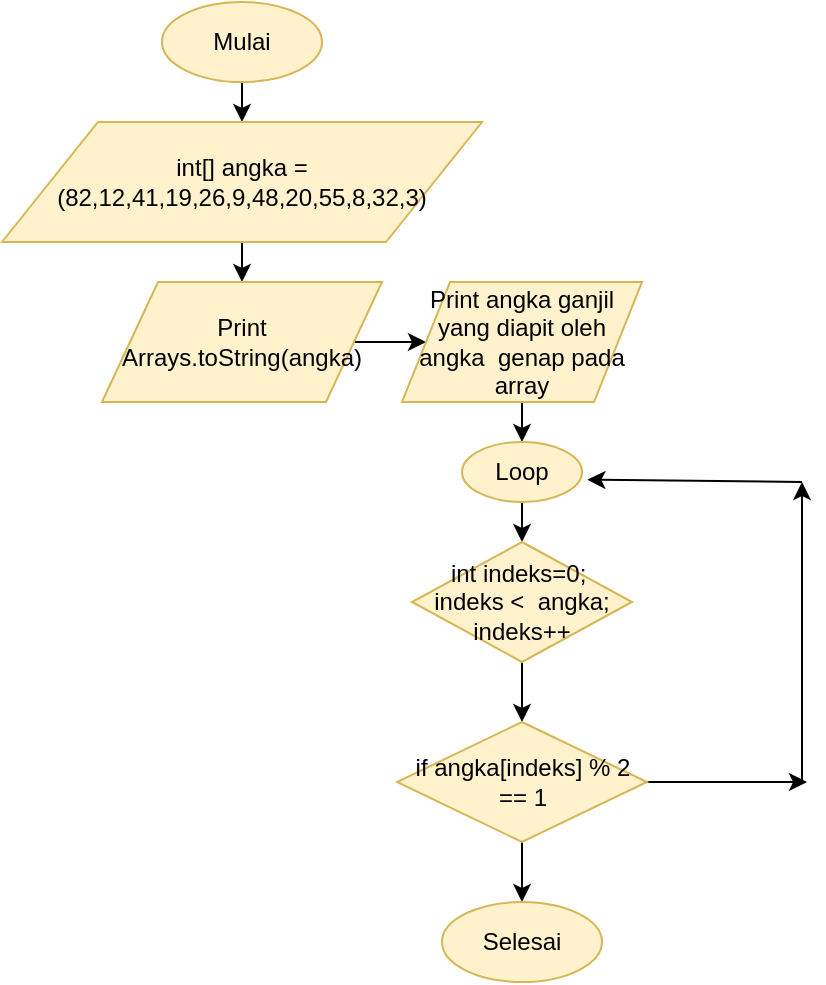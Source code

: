 <mxfile version="13.0.7" type="device"><diagram id="vYbxWWgf4C5Ga1u2s8Jv" name="Page-1"><mxGraphModel dx="413" dy="254" grid="1" gridSize="10" guides="1" tooltips="1" connect="1" arrows="1" fold="1" page="1" pageScale="1" pageWidth="827" pageHeight="1169" math="0" shadow="0"><root><mxCell id="0"/><mxCell id="1" parent="0"/><mxCell id="ALWXWazr3psideuZI_0D-3" value="" style="edgeStyle=orthogonalEdgeStyle;rounded=0;orthogonalLoop=1;jettySize=auto;html=1;" parent="1" source="ALWXWazr3psideuZI_0D-1" edge="1"><mxGeometry relative="1" as="geometry"><mxPoint x="120" y="70" as="targetPoint"/></mxGeometry></mxCell><mxCell id="ALWXWazr3psideuZI_0D-1" value="Mulai" style="ellipse;whiteSpace=wrap;html=1;fillColor=#fff2cc;strokeColor=#d6b656;" parent="1" vertex="1"><mxGeometry x="80" y="10" width="80" height="40" as="geometry"/></mxCell><mxCell id="us6Qdudj364Bu6izUQ9B-3" value="" style="edgeStyle=orthogonalEdgeStyle;rounded=0;orthogonalLoop=1;jettySize=auto;html=1;" edge="1" parent="1" source="us6Qdudj364Bu6izUQ9B-1"><mxGeometry relative="1" as="geometry"><mxPoint x="120" y="150" as="targetPoint"/></mxGeometry></mxCell><mxCell id="us6Qdudj364Bu6izUQ9B-1" value="int[] angka = (82,12,41,19,26,9,48,20,55,8,32,3)" style="shape=parallelogram;perimeter=parallelogramPerimeter;whiteSpace=wrap;html=1;fillColor=#fff2cc;strokeColor=#d6b656;" vertex="1" parent="1"><mxGeometry y="70" width="240" height="60" as="geometry"/></mxCell><mxCell id="us6Qdudj364Bu6izUQ9B-6" value="" style="edgeStyle=orthogonalEdgeStyle;rounded=0;orthogonalLoop=1;jettySize=auto;html=1;" edge="1" parent="1" source="us6Qdudj364Bu6izUQ9B-4" target="us6Qdudj364Bu6izUQ9B-5"><mxGeometry relative="1" as="geometry"/></mxCell><mxCell id="us6Qdudj364Bu6izUQ9B-4" value="Print Arrays.toString(angka)" style="shape=parallelogram;perimeter=parallelogramPerimeter;whiteSpace=wrap;html=1;fillColor=#fff2cc;strokeColor=#d6b656;" vertex="1" parent="1"><mxGeometry x="50" y="150" width="140" height="60" as="geometry"/></mxCell><mxCell id="us6Qdudj364Bu6izUQ9B-8" value="" style="edgeStyle=orthogonalEdgeStyle;rounded=0;orthogonalLoop=1;jettySize=auto;html=1;" edge="1" parent="1" source="us6Qdudj364Bu6izUQ9B-5"><mxGeometry relative="1" as="geometry"><mxPoint x="260" y="230" as="targetPoint"/></mxGeometry></mxCell><mxCell id="us6Qdudj364Bu6izUQ9B-5" value="Print angka ganjil yang diapit oleh angka&amp;nbsp; genap pada array" style="shape=parallelogram;perimeter=parallelogramPerimeter;whiteSpace=wrap;html=1;fillColor=#fff2cc;strokeColor=#d6b656;" vertex="1" parent="1"><mxGeometry x="200" y="150" width="120" height="60" as="geometry"/></mxCell><mxCell id="us6Qdudj364Bu6izUQ9B-11" value="" style="edgeStyle=orthogonalEdgeStyle;rounded=0;orthogonalLoop=1;jettySize=auto;html=1;" edge="1" parent="1" source="us6Qdudj364Bu6izUQ9B-9"><mxGeometry relative="1" as="geometry"><mxPoint x="260" y="280" as="targetPoint"/></mxGeometry></mxCell><mxCell id="us6Qdudj364Bu6izUQ9B-9" value="Loop" style="ellipse;whiteSpace=wrap;html=1;fillColor=#fff2cc;strokeColor=#d6b656;" vertex="1" parent="1"><mxGeometry x="230" y="230" width="60" height="30" as="geometry"/></mxCell><mxCell id="us6Qdudj364Bu6izUQ9B-14" value="" style="edgeStyle=orthogonalEdgeStyle;rounded=0;orthogonalLoop=1;jettySize=auto;html=1;" edge="1" parent="1" source="us6Qdudj364Bu6izUQ9B-12" target="us6Qdudj364Bu6izUQ9B-13"><mxGeometry relative="1" as="geometry"/></mxCell><mxCell id="us6Qdudj364Bu6izUQ9B-12" value="int indeks=0;&amp;nbsp; indeks &amp;lt;&amp;nbsp; angka; indeks++" style="rhombus;whiteSpace=wrap;html=1;fillColor=#fff2cc;strokeColor=#d6b656;" vertex="1" parent="1"><mxGeometry x="205" y="280" width="110" height="60" as="geometry"/></mxCell><mxCell id="us6Qdudj364Bu6izUQ9B-16" value="" style="edgeStyle=orthogonalEdgeStyle;rounded=0;orthogonalLoop=1;jettySize=auto;html=1;" edge="1" parent="1" source="us6Qdudj364Bu6izUQ9B-13"><mxGeometry relative="1" as="geometry"><mxPoint x="402.5" y="400" as="targetPoint"/></mxGeometry></mxCell><mxCell id="us6Qdudj364Bu6izUQ9B-20" value="" style="edgeStyle=orthogonalEdgeStyle;rounded=0;orthogonalLoop=1;jettySize=auto;html=1;" edge="1" parent="1" source="us6Qdudj364Bu6izUQ9B-13"><mxGeometry relative="1" as="geometry"><mxPoint x="260" y="460" as="targetPoint"/></mxGeometry></mxCell><mxCell id="us6Qdudj364Bu6izUQ9B-13" value="if angka[indeks] % 2 == 1" style="rhombus;whiteSpace=wrap;html=1;fillColor=#fff2cc;strokeColor=#d6b656;" vertex="1" parent="1"><mxGeometry x="197.5" y="370" width="125" height="60" as="geometry"/></mxCell><mxCell id="us6Qdudj364Bu6izUQ9B-17" value="" style="endArrow=classic;html=1;" edge="1" parent="1"><mxGeometry width="50" height="50" relative="1" as="geometry"><mxPoint x="400" y="400" as="sourcePoint"/><mxPoint x="400" y="250" as="targetPoint"/></mxGeometry></mxCell><mxCell id="us6Qdudj364Bu6izUQ9B-18" value="" style="endArrow=classic;html=1;entryX=1.045;entryY=0.629;entryDx=0;entryDy=0;entryPerimeter=0;" edge="1" parent="1" target="us6Qdudj364Bu6izUQ9B-9"><mxGeometry width="50" height="50" relative="1" as="geometry"><mxPoint x="400" y="250" as="sourcePoint"/><mxPoint x="300" y="250" as="targetPoint"/></mxGeometry></mxCell><mxCell id="us6Qdudj364Bu6izUQ9B-21" value="Selesai" style="ellipse;whiteSpace=wrap;html=1;fillColor=#fff2cc;strokeColor=#d6b656;" vertex="1" parent="1"><mxGeometry x="220" y="460" width="80" height="40" as="geometry"/></mxCell></root></mxGraphModel></diagram></mxfile>